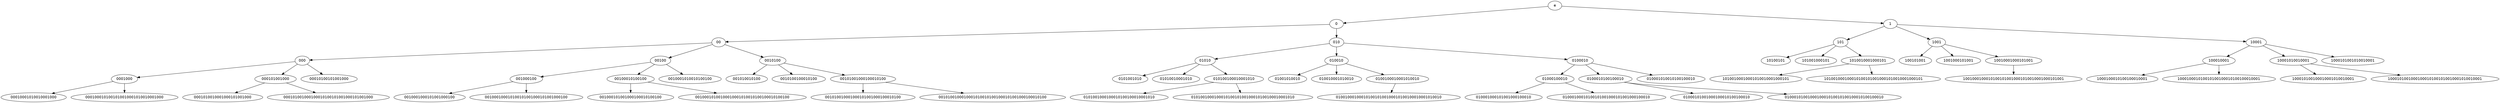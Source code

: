 digraph G {
node [fontname = "DejaVuSans"];
e -> 0;
e -> 1;
0 -> 00;
0 -> 010;
00 -> 000;
00 -> 00100;
00 -> 0010100;
000 -> 0001000;
000 -> 000101001000;
000 -> 00010100101001000;
0001000 -> 00010001010010001000;
0001000 -> 0001000101001010010001010010001000;
000101001000 -> 0001010010001000101001000;
000101001000 -> 000101001000100010100101001000101001000;
00100 -> 001000100;
00100 -> 00100010100100;
00100 -> 0010001010010100100;
001000100 -> 0010001000101001000100;
001000100 -> 001000100010100101001000101001000100;
00100010100100 -> 001000101001000100010100100;
00100010100100 -> 00100010100100010001010010100100010100100;
0010100 -> 001010010100;
0010100 -> 0010100100010100;
0010100 -> 00101001000100010100;
00101001000100010100 -> 001010010001000101001000100010100;
00101001000100010100 -> 00101001000100010100101001000101001000100010100;
010 -> 01010;
010 -> 010010;
010 -> 0100010;
01010 -> 0101001010;
01010 -> 01010010001010;
01010 -> 010100100010001010;
010100100010001010 -> 0101001000100010100100010001010;
010100100010001010 -> 010100100010001010010100100010100100010001010;
010010 -> 01001010010;
010010 -> 010010001010010;
010010 -> 0100100010001010010;
0100100010001010010 -> 0100100010001010010100100010100100010001010010;
0100010 -> 01000100010;
0100010 -> 0100010100100010;
0100010 -> 010001010010100100010;
01000100010 -> 010001000101001000100010;
01000100010 -> 01000100010100101001000101001000100010;
0100010100100010 -> 01000101001000100010100100010;
0100010100100010 -> 0100010100100010001010010100100010100100010;
1 -> 101;
1 -> 1001;
1 -> 10001;
101 -> 10100101;
101 -> 101001000101;
101 -> 1010010001000101;
1010010001000101 -> 10100100010001010010001000101;
1010010001000101 -> 1010010001000101001010010001010010001000101;
1001 -> 100101001;
1001 -> 1001000101001;
1001 -> 10010001000101001;
10010001000101001 -> 10010001000101001010010001010010001000101001;
10001 -> 100010001;
10001 -> 10001010010001;
10001 -> 1000101001010010001;
100010001 -> 1000100010100100010001;
100010001 -> 100010001010010100100010100100010001;
10001010010001 -> 100010100100010001010010001;
10001010010001 -> 10001010010001000101001010010001010010001;
}
